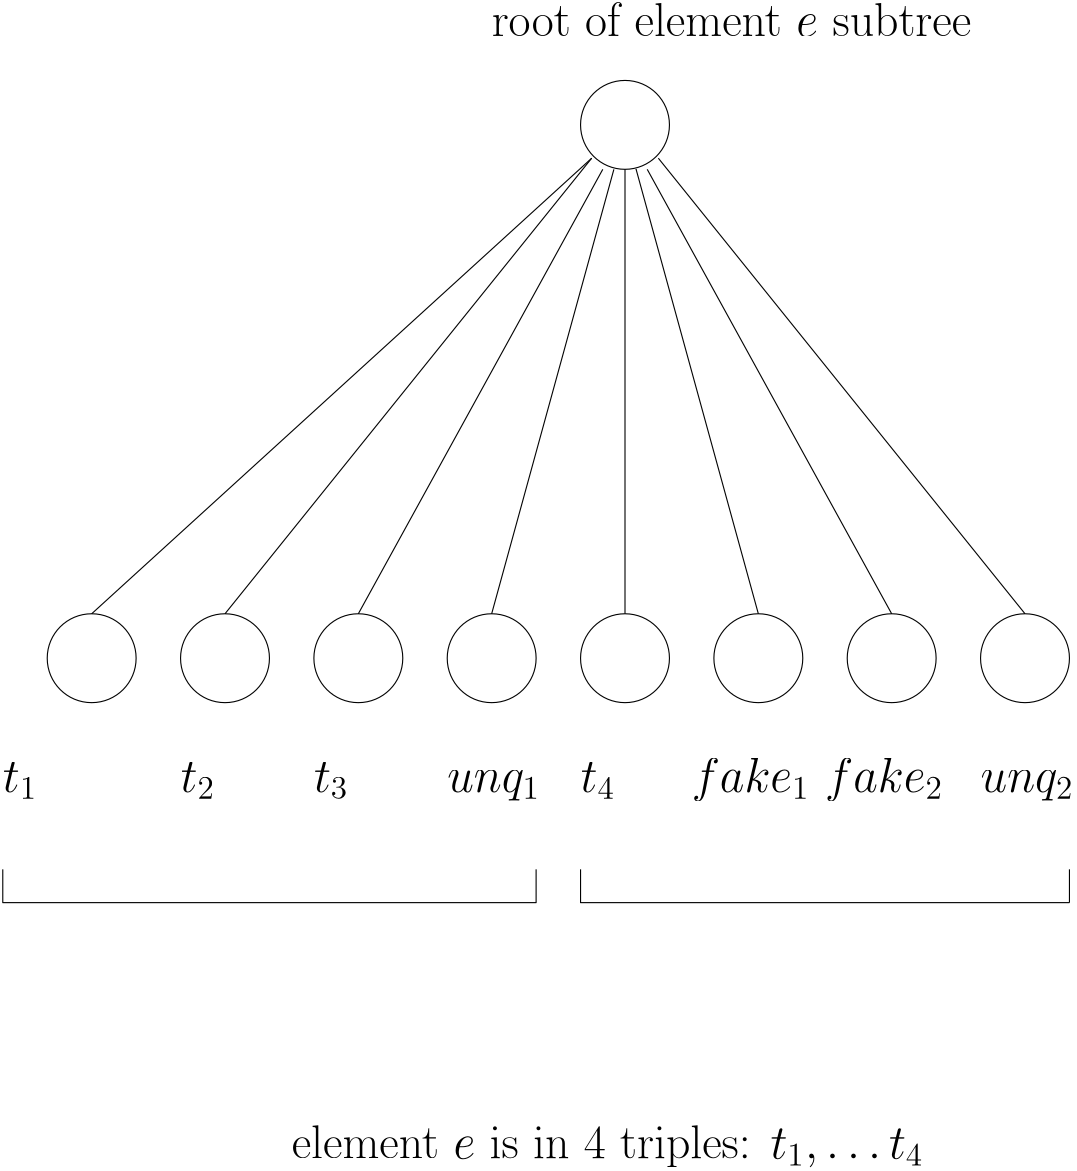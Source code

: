 <?xml version="1.0"?>
<!DOCTYPE ipe SYSTEM "ipe.dtd">
<ipe version="70005" creator="Ipe 7.1.4">
<info created="D:20151125125811" modified="D:20151125125811"/>
<ipestyle name="basic">
<symbol name="arrow/arc(spx)">
<path stroke="sym-stroke" fill="sym-stroke" pen="sym-pen">
0 0 m
-1 0.333 l
-1 -0.333 l
h
</path>
</symbol>
<symbol name="arrow/farc(spx)">
<path stroke="sym-stroke" fill="white" pen="sym-pen">
0 0 m
-1 0.333 l
-1 -0.333 l
h
</path>
</symbol>
<symbol name="mark/circle(sx)" transformations="translations">
<path fill="sym-stroke">
0.6 0 0 0.6 0 0 e
0.4 0 0 0.4 0 0 e
</path>
</symbol>
<symbol name="mark/disk(sx)" transformations="translations">
<path fill="sym-stroke">
0.6 0 0 0.6 0 0 e
</path>
</symbol>
<symbol name="mark/fdisk(sfx)" transformations="translations">
<group>
<path fill="sym-fill">
0.5 0 0 0.5 0 0 e
</path>
<path fill="sym-stroke" fillrule="eofill">
0.6 0 0 0.6 0 0 e
0.4 0 0 0.4 0 0 e
</path>
</group>
</symbol>
<symbol name="mark/box(sx)" transformations="translations">
<path fill="sym-stroke" fillrule="eofill">
-0.6 -0.6 m
0.6 -0.6 l
0.6 0.6 l
-0.6 0.6 l
h
-0.4 -0.4 m
0.4 -0.4 l
0.4 0.4 l
-0.4 0.4 l
h
</path>
</symbol>
<symbol name="mark/square(sx)" transformations="translations">
<path fill="sym-stroke">
-0.6 -0.6 m
0.6 -0.6 l
0.6 0.6 l
-0.6 0.6 l
h
</path>
</symbol>
<symbol name="mark/fsquare(sfx)" transformations="translations">
<group>
<path fill="sym-fill">
-0.5 -0.5 m
0.5 -0.5 l
0.5 0.5 l
-0.5 0.5 l
h
</path>
<path fill="sym-stroke" fillrule="eofill">
-0.6 -0.6 m
0.6 -0.6 l
0.6 0.6 l
-0.6 0.6 l
h
-0.4 -0.4 m
0.4 -0.4 l
0.4 0.4 l
-0.4 0.4 l
h
</path>
</group>
</symbol>
<symbol name="mark/cross(sx)" transformations="translations">
<group>
<path fill="sym-stroke">
-0.43 -0.57 m
0.57 0.43 l
0.43 0.57 l
-0.57 -0.43 l
h
</path>
<path fill="sym-stroke">
-0.43 0.57 m
0.57 -0.43 l
0.43 -0.57 l
-0.57 0.43 l
h
</path>
</group>
</symbol>
<symbol name="arrow/fnormal(spx)">
<path stroke="sym-stroke" fill="white" pen="sym-pen">
0 0 m
-1 0.333 l
-1 -0.333 l
h
</path>
</symbol>
<symbol name="arrow/pointed(spx)">
<path stroke="sym-stroke" fill="sym-stroke" pen="sym-pen">
0 0 m
-1 0.333 l
-0.8 0 l
-1 -0.333 l
h
</path>
</symbol>
<symbol name="arrow/fpointed(spx)">
<path stroke="sym-stroke" fill="white" pen="sym-pen">
0 0 m
-1 0.333 l
-0.8 0 l
-1 -0.333 l
h
</path>
</symbol>
<symbol name="arrow/linear(spx)">
<path stroke="sym-stroke" pen="sym-pen">
-1 0.333 m
0 0 l
-1 -0.333 l
</path>
</symbol>
<symbol name="arrow/fdouble(spx)">
<path stroke="sym-stroke" fill="white" pen="sym-pen">
0 0 m
-1 0.333 l
-1 -0.333 l
h
-1 0 m
-2 0.333 l
-2 -0.333 l
h
</path>
</symbol>
<symbol name="arrow/double(spx)">
<path stroke="sym-stroke" fill="sym-stroke" pen="sym-pen">
0 0 m
-1 0.333 l
-1 -0.333 l
h
-1 0 m
-2 0.333 l
-2 -0.333 l
h
</path>
</symbol>
<pen name="heavier" value="0.8"/>
<pen name="fat" value="1.2"/>
<pen name="ultrafat" value="2"/>
<symbolsize name="large" value="5"/>
<symbolsize name="small" value="2"/>
<symbolsize name="tiny" value="1.1"/>
<arrowsize name="large" value="10"/>
<arrowsize name="small" value="5"/>
<arrowsize name="tiny" value="3"/>
<color name="red" value="1 0 0"/>
<color name="green" value="0 1 0"/>
<color name="blue" value="0 0 1"/>
<color name="yellow" value="1 1 0"/>
<color name="orange" value="1 0.647 0"/>
<color name="gold" value="1 0.843 0"/>
<color name="purple" value="0.627 0.125 0.941"/>
<color name="gray" value="0.745"/>
<color name="brown" value="0.647 0.165 0.165"/>
<color name="navy" value="0 0 0.502"/>
<color name="pink" value="1 0.753 0.796"/>
<color name="seagreen" value="0.18 0.545 0.341"/>
<color name="turquoise" value="0.251 0.878 0.816"/>
<color name="violet" value="0.933 0.51 0.933"/>
<color name="darkblue" value="0 0 0.545"/>
<color name="darkcyan" value="0 0.545 0.545"/>
<color name="darkgray" value="0.663"/>
<color name="darkgreen" value="0 0.392 0"/>
<color name="darkmagenta" value="0.545 0 0.545"/>
<color name="darkorange" value="1 0.549 0"/>
<color name="darkred" value="0.545 0 0"/>
<color name="lightblue" value="0.678 0.847 0.902"/>
<color name="lightcyan" value="0.878 1 1"/>
<color name="lightgray" value="0.827"/>
<color name="lightgreen" value="0.565 0.933 0.565"/>
<color name="lightyellow" value="1 1 0.878"/>
<dashstyle name="dashed" value="[4] 0"/>
<dashstyle name="dotted" value="[1 3] 0"/>
<dashstyle name="dash dotted" value="[4 2 1 2] 0"/>
<dashstyle name="dash dot dotted" value="[4 2 1 2 1 2] 0"/>
<textsize name="large" value="\large"/>
<textsize name="Large" value="\Large"/>
<textsize name="LARGE" value="\LARGE"/>
<textsize name="huge" value="\huge"/>
<textsize name="Huge" value="\Huge"/>
<textsize name="small" value="\small"/>
<textsize name="footnote" value="\footnotesize"/>
<textsize name="tiny" value="\tiny"/>
<textstyle name="center" begin="\begin{center}" end="\end{center}"/>
<textstyle name="itemize" begin="\begin{itemize}" end="\end{itemize}"/>
<textstyle name="item" begin="\begin{itemize}\item{}" end="\end{itemize}"/>
<gridsize name="4 pts" value="4"/>
<gridsize name="8 pts (~3 mm)" value="8"/>
<gridsize name="16 pts (~6 mm)" value="16"/>
<gridsize name="32 pts (~12 mm)" value="32"/>
<gridsize name="10 pts (~3.5 mm)" value="10"/>
<gridsize name="20 pts (~7 mm)" value="20"/>
<gridsize name="14 pts (~5 mm)" value="14"/>
<gridsize name="28 pts (~10 mm)" value="28"/>
<gridsize name="56 pts (~20 mm)" value="56"/>
<anglesize name="90 deg" value="90"/>
<anglesize name="60 deg" value="60"/>
<anglesize name="45 deg" value="45"/>
<anglesize name="30 deg" value="30"/>
<anglesize name="22.5 deg" value="22.5"/>
<tiling name="falling" angle="-60" step="4" width="1"/>
<tiling name="rising" angle="30" step="4" width="1"/>
</ipestyle>
<page>
<layer name="alpha"/>
<view layers="alpha" active="alpha"/>
<path layer="alpha" stroke="black">
16 0 0 16 256 752 e
</path>
<path stroke="black">
16 0 0 16 64 560 e
</path>
<path stroke="black">
16 0 0 16 112 560 e
</path>
<path stroke="black">
16 0 0 16 160 560 e
</path>
<path stroke="black">
16 0 0 16 208 560 e
</path>
<path stroke="black">
16 0 0 16 256 560 e
</path>
<path stroke="black">
16 0 0 16 304 560 e
</path>
<path stroke="black">
16 0 0 16 352 560 e
</path>
<path stroke="black">
16 0 0 16 400 560 e
</path>
<text transformations="translations" pos="208 784" stroke="black" type="label" width="172.657" height="11.955" depth="0" valign="baseline" size="LARGE">root of element $e$ subtree</text>
<text transformations="translations" pos="32 512" stroke="black" type="label" width="12.438" height="10.591" depth="2.58" valign="baseline" size="LARGE">$t_1$</text>
<text transformations="translations" pos="96 512" stroke="black" type="label" width="12.438" height="10.591" depth="2.58" valign="baseline" size="LARGE">$t_2$</text>
<text transformations="translations" pos="144 512" stroke="black" type="label" width="12.438" height="10.591" depth="2.58" valign="baseline" size="LARGE">$t_3$</text>
<text transformations="translations" pos="192 512" stroke="black" type="label" width="33.481" height="7.41" depth="3.35" valign="baseline" size="LARGE">$unq_1$</text>
<text transformations="translations" pos="240 512" stroke="black" type="label" width="12.438" height="10.591" depth="2.58" valign="baseline" size="LARGE">$t_4$</text>
<text matrix="1 0 0 1 -8 0" transformations="translations" pos="288 512" stroke="black" type="label" width="42.504" height="11.953" depth="3.35" valign="baseline" size="LARGE">$fake_1$</text>
<text matrix="1 0 0 1 -8 0" transformations="translations" pos="336 512" stroke="black" type="label" width="42.504" height="11.953" depth="3.35" valign="baseline" size="LARGE">$fake_2$</text>
<text matrix="1 0 0 1 72 -68" transformations="translations" pos="64 448" stroke="black" type="label" width="227.431" height="11.954" depth="3.35" valign="baseline" size="LARGE">element $e$ is in $4$ triples: $t_1, \ldots t_4$</text>
<text transformations="translations" pos="384 512" stroke="black" type="label" width="33.481" height="7.41" depth="3.35" valign="baseline" size="LARGE">$unq_2$</text>
<path stroke="black">
244 740 m
64 576 l
</path>
<path stroke="black">
244 740 m
112 576 l
</path>
<path stroke="black">
248 736 m
160 576 l
</path>
<path stroke="black">
252 736 m
208 576 l
</path>
<path stroke="black" cap="1">
260 736 m
260 736 l
</path>
<path stroke="black">
256 736 m
256 576 l
</path>
<path stroke="black">
260 736 m
304 576 l
</path>
<path stroke="black">
268 740 m
400 576 l
</path>
<path stroke="black">
264 736 m
352 576 l
</path>
<path stroke="black">
32 484 m
32 472 l
224 472 l
224 484 l
</path>
<path stroke="black">
240 484 m
240 472 l
416 472 l
</path>
<path stroke="black">
416 484 m
416 472 l
</path>
</page>
</ipe>
